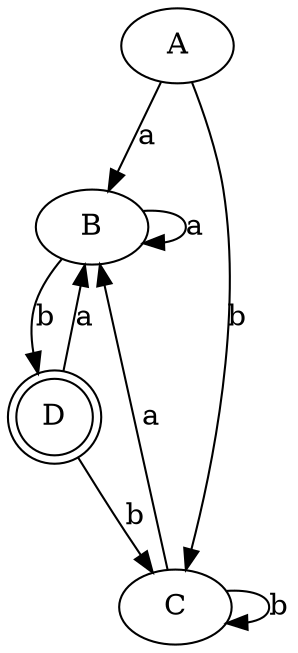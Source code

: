 digraph AFD {
	A
	B
	C
	D [shape=doublecircle]
	A -> B [label=a]
	A -> C [label=b]
	B -> B [label=a]
	B -> D [label=b]
	C -> B [label=a]
	C -> C [label=b]
	D -> B [label=a]
	D -> C [label=b]
}
